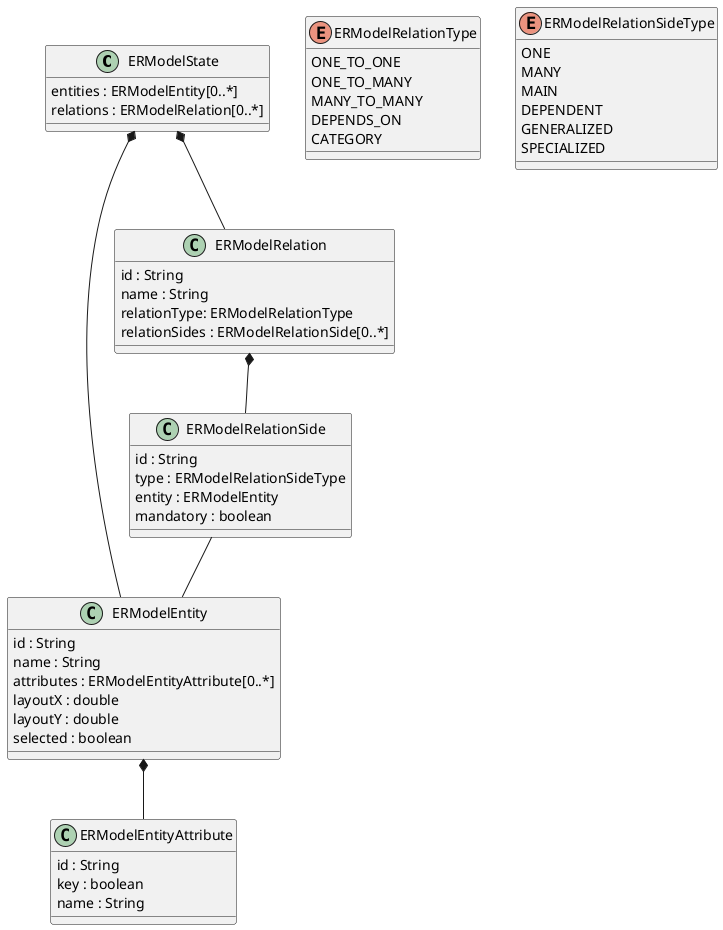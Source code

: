 @startuml
class ERModelState {
entities : ERModelEntity[0..*]
relations : ERModelRelation[0..*]
}

class ERModelEntity {
id : String
name : String
attributes : ERModelEntityAttribute[0..*]
layoutX : double
layoutY : double
selected : boolean
}

class ERModelEntityAttribute {
id : String
key : boolean
name : String
}

class ERModelRelation {
id : String
name : String
relationType: ERModelRelationType
relationSides : ERModelRelationSide[0..*]
}

class ERModelRelationSide {
id : String
type : ERModelRelationSideType
entity : ERModelEntity
mandatory : boolean
}

ERModelState *-- ERModelEntity
ERModelEntity *-- ERModelEntityAttribute
ERModelState *-- ERModelRelation
ERModelRelation *-- ERModelRelationSide
ERModelRelationSide -- ERModelEntity

enum ERModelRelationType {
ONE_TO_ONE
ONE_TO_MANY
MANY_TO_MANY
DEPENDS_ON
CATEGORY
}

enum ERModelRelationSideType {
    ONE
    MANY
    MAIN
    DEPENDENT
    GENERALIZED
    SPECIALIZED
}

@enduml